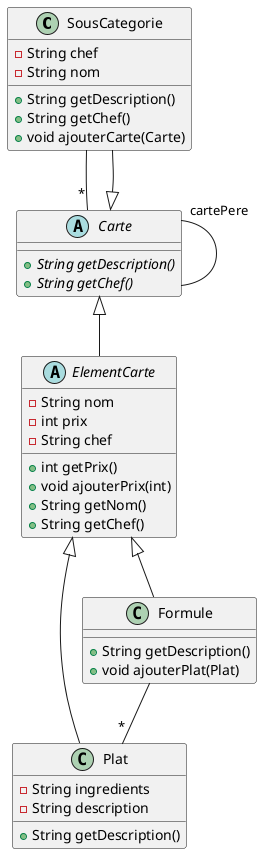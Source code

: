 @startuml
class SousCategorie {
- String chef
- String nom
+ String getDescription()
+ String getChef()
+ void ajouterCarte(Carte)
}
class Plat {
- String ingredients
- String description
+ String getDescription()
}
class Formule {
+ String getDescription()
+ void ajouterPlat(Plat)
}
abstract class ElementCarte {
- String nom
- int prix
- String chef
+ int getPrix()
+ void ajouterPrix(int)
+ String getNom()
+ String getChef()
}
abstract class Carte {
+ {abstract}String getDescription()
+ {abstract}String getChef()
}


Carte <|-- SousCategorie
ElementCarte <|-- Plat
ElementCarte <|-- Formule
Carte <|-- ElementCarte
Formule -- "*" Plat
SousCategorie -- "*" Carte
Carte "cartePere" -- Carte
@enduml